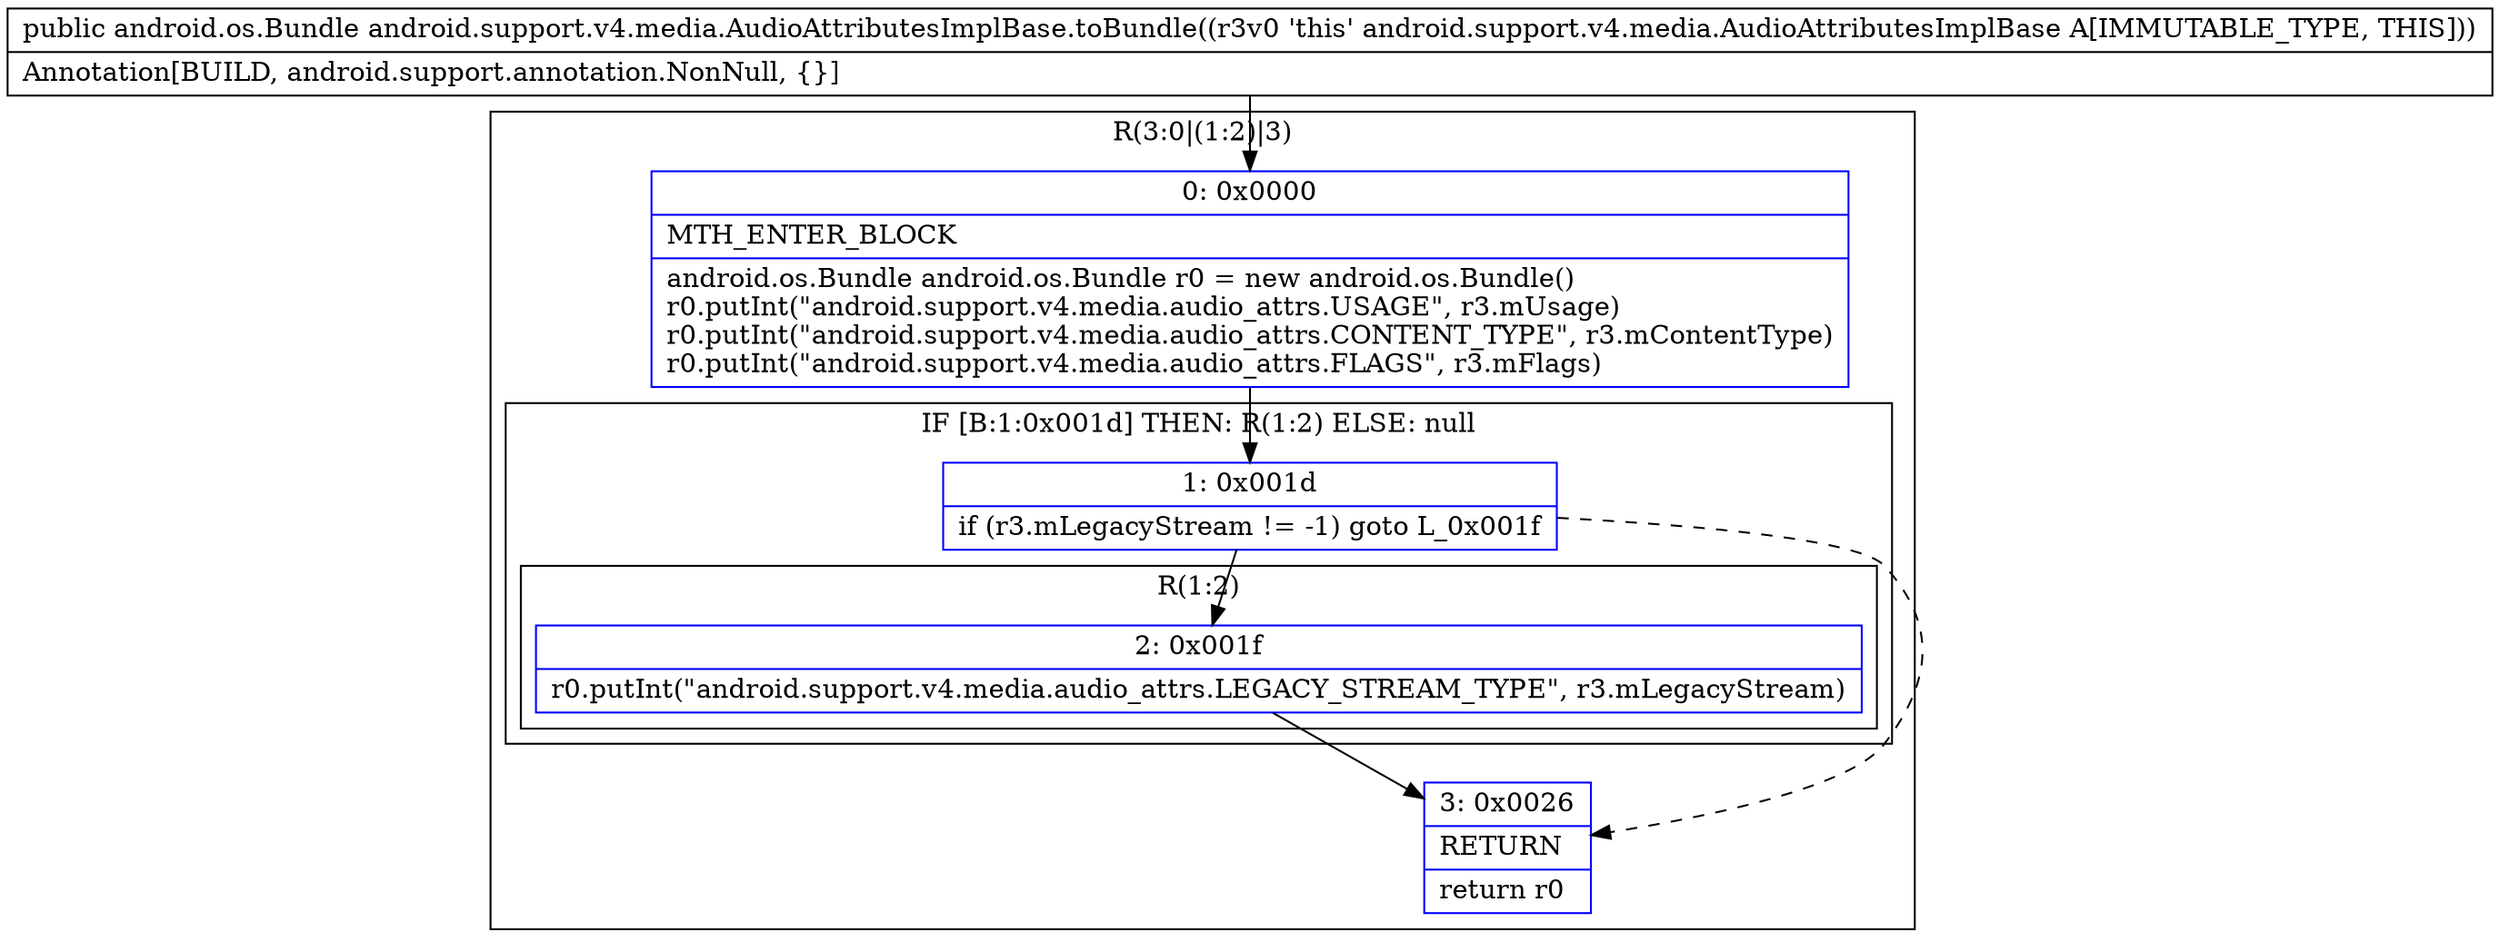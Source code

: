 digraph "CFG forandroid.support.v4.media.AudioAttributesImplBase.toBundle()Landroid\/os\/Bundle;" {
subgraph cluster_Region_1359424637 {
label = "R(3:0|(1:2)|3)";
node [shape=record,color=blue];
Node_0 [shape=record,label="{0\:\ 0x0000|MTH_ENTER_BLOCK\l|android.os.Bundle android.os.Bundle r0 = new android.os.Bundle()\lr0.putInt(\"android.support.v4.media.audio_attrs.USAGE\", r3.mUsage)\lr0.putInt(\"android.support.v4.media.audio_attrs.CONTENT_TYPE\", r3.mContentType)\lr0.putInt(\"android.support.v4.media.audio_attrs.FLAGS\", r3.mFlags)\l}"];
subgraph cluster_IfRegion_1192772875 {
label = "IF [B:1:0x001d] THEN: R(1:2) ELSE: null";
node [shape=record,color=blue];
Node_1 [shape=record,label="{1\:\ 0x001d|if (r3.mLegacyStream != \-1) goto L_0x001f\l}"];
subgraph cluster_Region_410512612 {
label = "R(1:2)";
node [shape=record,color=blue];
Node_2 [shape=record,label="{2\:\ 0x001f|r0.putInt(\"android.support.v4.media.audio_attrs.LEGACY_STREAM_TYPE\", r3.mLegacyStream)\l}"];
}
}
Node_3 [shape=record,label="{3\:\ 0x0026|RETURN\l|return r0\l}"];
}
MethodNode[shape=record,label="{public android.os.Bundle android.support.v4.media.AudioAttributesImplBase.toBundle((r3v0 'this' android.support.v4.media.AudioAttributesImplBase A[IMMUTABLE_TYPE, THIS]))  | Annotation[BUILD, android.support.annotation.NonNull, \{\}]\l}"];
MethodNode -> Node_0;
Node_0 -> Node_1;
Node_1 -> Node_2;
Node_1 -> Node_3[style=dashed];
Node_2 -> Node_3;
}

